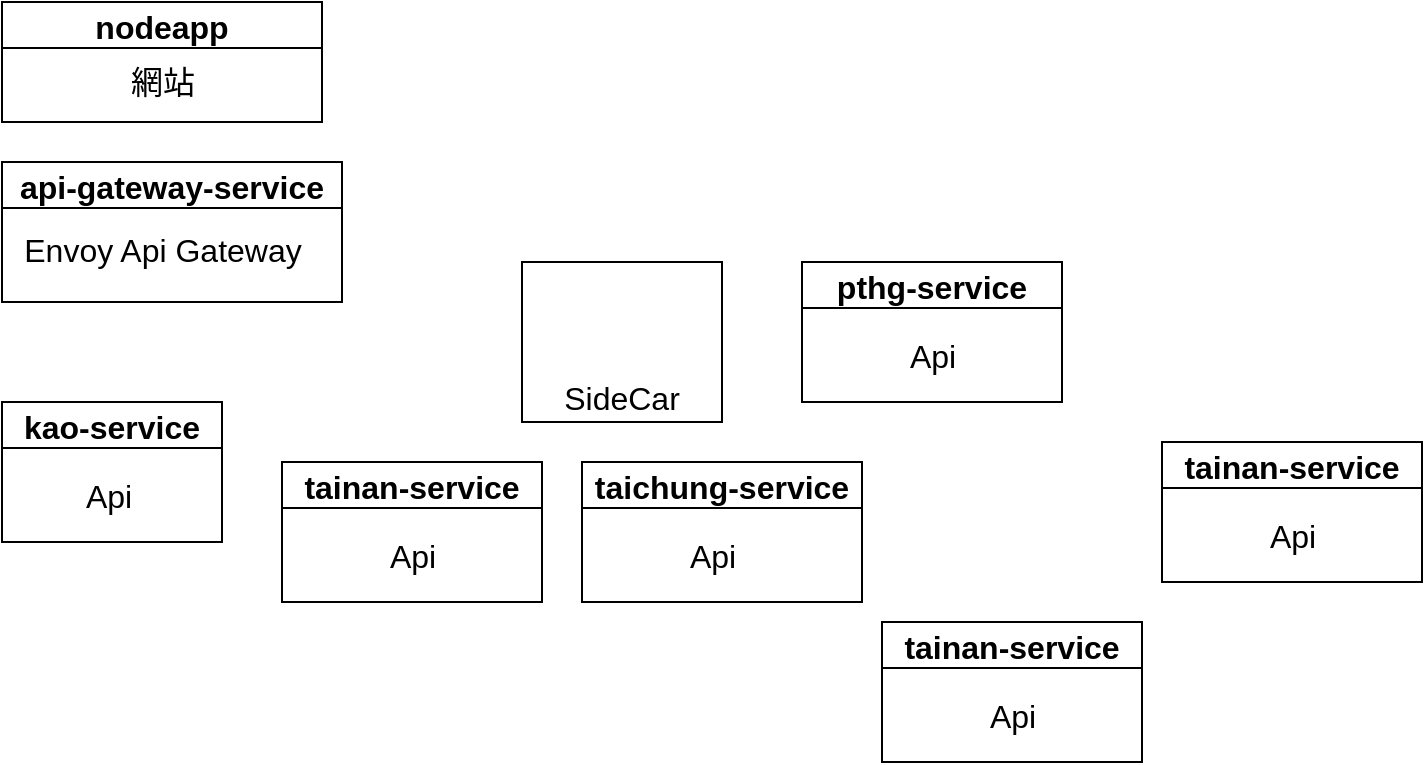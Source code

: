 <mxfile version="14.6.0" type="github">
  <diagram id="8w8wabQFdg4WhhDFVWYx" name="Page-1">
    <mxGraphModel dx="1422" dy="706" grid="1" gridSize="10" guides="1" tooltips="1" connect="1" arrows="1" fold="1" page="1" pageScale="1" pageWidth="827" pageHeight="1169" math="0" shadow="0">
      <root>
        <mxCell id="0" />
        <mxCell id="1" parent="0" />
        <mxCell id="OhrNE6VcvfpsGNgGxQ-j-2" value="nodeapp" style="swimlane;fontSize=16;" vertex="1" parent="1">
          <mxGeometry x="10" y="10" width="160" height="60" as="geometry" />
        </mxCell>
        <mxCell id="OhrNE6VcvfpsGNgGxQ-j-3" value="網站" style="text;html=1;align=center;verticalAlign=middle;resizable=0;points=[];autosize=1;strokeColor=none;fontSize=16;" vertex="1" parent="OhrNE6VcvfpsGNgGxQ-j-2">
          <mxGeometry x="55" y="30" width="50" height="20" as="geometry" />
        </mxCell>
        <mxCell id="OhrNE6VcvfpsGNgGxQ-j-8" value="" style="group" vertex="1" connectable="0" parent="1">
          <mxGeometry x="270" y="140" width="100" height="80" as="geometry" />
        </mxCell>
        <mxCell id="OhrNE6VcvfpsGNgGxQ-j-6" value="&lt;br style=&quot;font-size: 16px&quot;&gt;SideCar" style="rounded=0;whiteSpace=wrap;html=1;verticalAlign=bottom;fontSize=16;" vertex="1" parent="OhrNE6VcvfpsGNgGxQ-j-8">
          <mxGeometry width="100" height="80" as="geometry" />
        </mxCell>
        <mxCell id="OhrNE6VcvfpsGNgGxQ-j-7" value="" style="shape=image;verticalLabelPosition=bottom;labelBackgroundColor=#ffffff;verticalAlign=top;aspect=fixed;imageAspect=0;image=https://dapr.io/images/dapr.svg;fontSize=16;" vertex="1" parent="OhrNE6VcvfpsGNgGxQ-j-8">
          <mxGeometry x="18" y="7" width="63.89" height="47" as="geometry" />
        </mxCell>
        <mxCell id="OhrNE6VcvfpsGNgGxQ-j-10" value="api-gateway-service" style="swimlane;fontSize=16;" vertex="1" parent="1">
          <mxGeometry x="10" y="90" width="170" height="70" as="geometry" />
        </mxCell>
        <mxCell id="OhrNE6VcvfpsGNgGxQ-j-11" value="Envoy Api Gateway" style="text;html=1;align=center;verticalAlign=middle;resizable=0;points=[];autosize=1;strokeColor=none;fontSize=16;" vertex="1" parent="OhrNE6VcvfpsGNgGxQ-j-10">
          <mxGeometry x="5" y="34" width="150" height="20" as="geometry" />
        </mxCell>
        <mxCell id="OhrNE6VcvfpsGNgGxQ-j-12" value="kao-service" style="swimlane;fontSize=16;" vertex="1" parent="1">
          <mxGeometry x="10" y="210" width="110" height="70" as="geometry" />
        </mxCell>
        <mxCell id="OhrNE6VcvfpsGNgGxQ-j-13" value="Api" style="text;html=1;align=center;verticalAlign=middle;resizable=0;points=[];autosize=1;strokeColor=none;fontSize=16;" vertex="1" parent="OhrNE6VcvfpsGNgGxQ-j-12">
          <mxGeometry x="33" y="37" width="40" height="20" as="geometry" />
        </mxCell>
        <mxCell id="OhrNE6VcvfpsGNgGxQ-j-14" value="tainan-service" style="swimlane;fontSize=16;" vertex="1" parent="1">
          <mxGeometry x="150" y="240" width="130" height="70" as="geometry" />
        </mxCell>
        <mxCell id="OhrNE6VcvfpsGNgGxQ-j-15" value="Api" style="text;html=1;align=center;verticalAlign=middle;resizable=0;points=[];autosize=1;strokeColor=none;fontSize=16;" vertex="1" parent="OhrNE6VcvfpsGNgGxQ-j-14">
          <mxGeometry x="45" y="37" width="40" height="20" as="geometry" />
        </mxCell>
        <mxCell id="OhrNE6VcvfpsGNgGxQ-j-16" value="taichung-service" style="swimlane;fontSize=16;" vertex="1" parent="1">
          <mxGeometry x="300" y="240" width="140" height="70" as="geometry" />
        </mxCell>
        <mxCell id="OhrNE6VcvfpsGNgGxQ-j-17" value="Api" style="text;html=1;align=center;verticalAlign=middle;resizable=0;points=[];autosize=1;strokeColor=none;fontSize=16;" vertex="1" parent="OhrNE6VcvfpsGNgGxQ-j-16">
          <mxGeometry x="45" y="37" width="40" height="20" as="geometry" />
        </mxCell>
        <mxCell id="OhrNE6VcvfpsGNgGxQ-j-18" value="tainan-service" style="swimlane;fontSize=16;" vertex="1" parent="1">
          <mxGeometry x="450" y="320" width="130" height="70" as="geometry" />
        </mxCell>
        <mxCell id="OhrNE6VcvfpsGNgGxQ-j-19" value="Api" style="text;html=1;align=center;verticalAlign=middle;resizable=0;points=[];autosize=1;strokeColor=none;fontSize=16;" vertex="1" parent="OhrNE6VcvfpsGNgGxQ-j-18">
          <mxGeometry x="45" y="37" width="40" height="20" as="geometry" />
        </mxCell>
        <mxCell id="OhrNE6VcvfpsGNgGxQ-j-20" value="pthg-service" style="swimlane;fontSize=16;" vertex="1" parent="1">
          <mxGeometry x="410" y="140" width="130" height="70" as="geometry" />
        </mxCell>
        <mxCell id="OhrNE6VcvfpsGNgGxQ-j-21" value="Api" style="text;html=1;align=center;verticalAlign=middle;resizable=0;points=[];autosize=1;strokeColor=none;fontSize=16;" vertex="1" parent="OhrNE6VcvfpsGNgGxQ-j-20">
          <mxGeometry x="45" y="37" width="40" height="20" as="geometry" />
        </mxCell>
        <mxCell id="OhrNE6VcvfpsGNgGxQ-j-22" value="tainan-service" style="swimlane;fontSize=16;" vertex="1" parent="1">
          <mxGeometry x="590" y="230" width="130" height="70" as="geometry" />
        </mxCell>
        <mxCell id="OhrNE6VcvfpsGNgGxQ-j-23" value="Api" style="text;html=1;align=center;verticalAlign=middle;resizable=0;points=[];autosize=1;strokeColor=none;fontSize=16;" vertex="1" parent="OhrNE6VcvfpsGNgGxQ-j-22">
          <mxGeometry x="45" y="37" width="40" height="20" as="geometry" />
        </mxCell>
      </root>
    </mxGraphModel>
  </diagram>
</mxfile>
